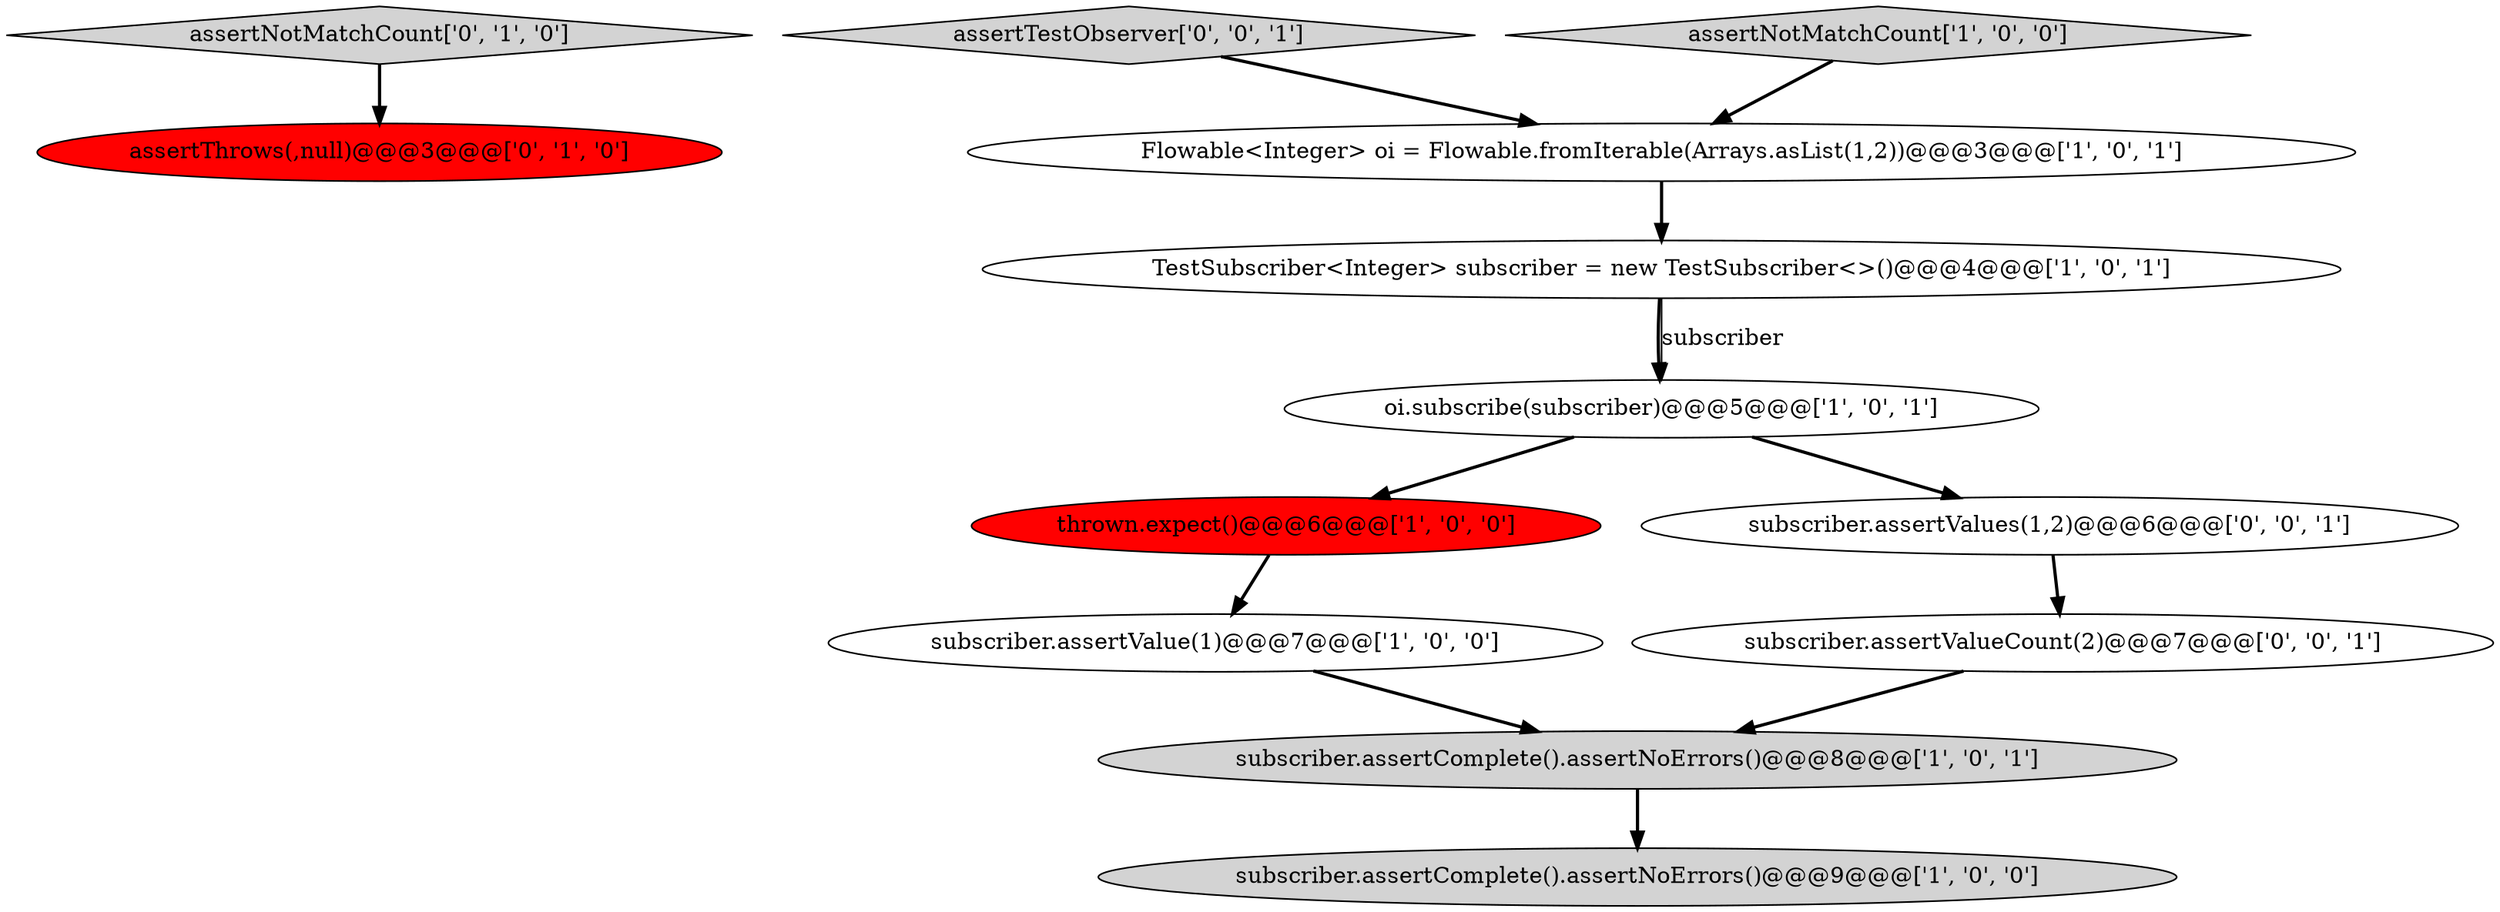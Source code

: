 digraph {
9 [style = filled, label = "assertThrows(,null)@@@3@@@['0', '1', '0']", fillcolor = red, shape = ellipse image = "AAA1AAABBB2BBB"];
5 [style = filled, label = "TestSubscriber<Integer> subscriber = new TestSubscriber<>()@@@4@@@['1', '0', '1']", fillcolor = white, shape = ellipse image = "AAA0AAABBB1BBB"];
1 [style = filled, label = "subscriber.assertComplete().assertNoErrors()@@@9@@@['1', '0', '0']", fillcolor = lightgray, shape = ellipse image = "AAA0AAABBB1BBB"];
3 [style = filled, label = "thrown.expect()@@@6@@@['1', '0', '0']", fillcolor = red, shape = ellipse image = "AAA1AAABBB1BBB"];
2 [style = filled, label = "Flowable<Integer> oi = Flowable.fromIterable(Arrays.asList(1,2))@@@3@@@['1', '0', '1']", fillcolor = white, shape = ellipse image = "AAA0AAABBB1BBB"];
12 [style = filled, label = "assertTestObserver['0', '0', '1']", fillcolor = lightgray, shape = diamond image = "AAA0AAABBB3BBB"];
7 [style = filled, label = "subscriber.assertComplete().assertNoErrors()@@@8@@@['1', '0', '1']", fillcolor = lightgray, shape = ellipse image = "AAA0AAABBB1BBB"];
0 [style = filled, label = "subscriber.assertValue(1)@@@7@@@['1', '0', '0']", fillcolor = white, shape = ellipse image = "AAA0AAABBB1BBB"];
11 [style = filled, label = "subscriber.assertValueCount(2)@@@7@@@['0', '0', '1']", fillcolor = white, shape = ellipse image = "AAA0AAABBB3BBB"];
6 [style = filled, label = "oi.subscribe(subscriber)@@@5@@@['1', '0', '1']", fillcolor = white, shape = ellipse image = "AAA0AAABBB1BBB"];
10 [style = filled, label = "subscriber.assertValues(1,2)@@@6@@@['0', '0', '1']", fillcolor = white, shape = ellipse image = "AAA0AAABBB3BBB"];
8 [style = filled, label = "assertNotMatchCount['0', '1', '0']", fillcolor = lightgray, shape = diamond image = "AAA0AAABBB2BBB"];
4 [style = filled, label = "assertNotMatchCount['1', '0', '0']", fillcolor = lightgray, shape = diamond image = "AAA0AAABBB1BBB"];
8->9 [style = bold, label=""];
6->3 [style = bold, label=""];
12->2 [style = bold, label=""];
7->1 [style = bold, label=""];
4->2 [style = bold, label=""];
5->6 [style = bold, label=""];
5->6 [style = solid, label="subscriber"];
6->10 [style = bold, label=""];
11->7 [style = bold, label=""];
3->0 [style = bold, label=""];
2->5 [style = bold, label=""];
0->7 [style = bold, label=""];
10->11 [style = bold, label=""];
}
